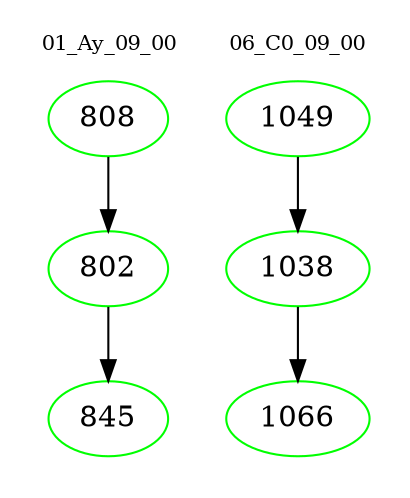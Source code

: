 digraph{
subgraph cluster_0 {
color = white
label = "01_Ay_09_00";
fontsize=10;
T0_808 [label="808", color="green"]
T0_808 -> T0_802 [color="black"]
T0_802 [label="802", color="green"]
T0_802 -> T0_845 [color="black"]
T0_845 [label="845", color="green"]
}
subgraph cluster_1 {
color = white
label = "06_C0_09_00";
fontsize=10;
T1_1049 [label="1049", color="green"]
T1_1049 -> T1_1038 [color="black"]
T1_1038 [label="1038", color="green"]
T1_1038 -> T1_1066 [color="black"]
T1_1066 [label="1066", color="green"]
}
}
